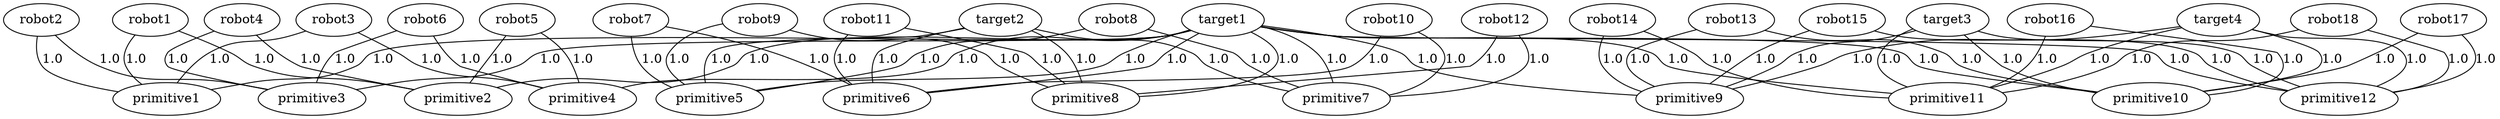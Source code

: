 strict graph {
	graph [bb="0,0,0,0"];
	node [label="\N"];
	robot1	 [pos="-1275.000000,75.000000)"];
	primitive1	 [pos="-825.000000,0.000000)"];
	robot1 -- primitive1	 [label=1.0,
		weight=1.0];
	primitive2	 [pos="-675.000000,0.000000)"];
	robot1 -- primitive2	 [label=1.0,
		weight=1.0];
	robot2	 [pos="-1125.000000,75.000000)"];
	robot2 -- primitive1	 [label=1.0,
		weight=1.0];
	primitive3	 [pos="-525.000000,0.000000)"];
	robot2 -- primitive3	 [label=1.0,
		weight=1.0];
	robot3	 [pos="-975.000000,75.000000)"];
	robot3 -- primitive1	 [label=1.0,
		weight=1.0];
	primitive4	 [pos="-375.000000,0.000000)"];
	robot3 -- primitive4	 [label=1.0,
		weight=1.0];
	robot4	 [pos="-825.000000,75.000000)"];
	robot4 -- primitive2	 [label=1.0,
		weight=1.0];
	robot4 -- primitive3	 [label=1.0,
		weight=1.0];
	robot5	 [pos="-675.000000,75.000000)"];
	robot5 -- primitive2	 [label=1.0,
		weight=1.0];
	robot5 -- primitive4	 [label=1.0,
		weight=1.0];
	robot6	 [pos="-525.000000,75.000000)"];
	robot6 -- primitive3	 [label=1.0,
		weight=1.0];
	robot6 -- primitive4	 [label=1.0,
		weight=1.0];
	robot7	 [pos="-375.000000,75.000000)"];
	primitive5	 [pos="-225.000000,0.000000)"];
	robot7 -- primitive5	 [label=1.0,
		weight=1.0];
	primitive6	 [pos="-75.000000,0.000000)"];
	robot7 -- primitive6	 [label=1.0,
		weight=1.0];
	robot8	 [pos="-225.000000,75.000000)"];
	robot8 -- primitive5	 [label=1.0,
		weight=1.0];
	primitive7	 [pos="75.000000,0.000000)"];
	robot8 -- primitive7	 [label=1.0,
		weight=1.0];
	robot9	 [pos="-75.000000,75.000000)"];
	robot9 -- primitive5	 [label=1.0,
		weight=1.0];
	primitive8	 [pos="225.000000,0.000000)"];
	robot9 -- primitive8	 [label=1.0,
		weight=1.0];
	robot10	 [pos="75.000000,75.000000)"];
	robot10 -- primitive6	 [label=1.0,
		weight=1.0];
	robot10 -- primitive7	 [label=1.0,
		weight=1.0];
	robot11	 [pos="225.000000,75.000000)"];
	robot11 -- primitive6	 [label=1.0,
		weight=1.0];
	robot11 -- primitive8	 [label=1.0,
		weight=1.0];
	robot12	 [pos="375.000000,75.000000)"];
	robot12 -- primitive7	 [label=1.0,
		weight=1.0];
	robot12 -- primitive8	 [label=1.0,
		weight=1.0];
	robot13	 [pos="525.000000,75.000000)"];
	primitive9	 [pos="375.000000,0.000000)"];
	robot13 -- primitive9	 [label=1.0,
		weight=1.0];
	primitive10	 [pos="525.000000,0.000000)"];
	robot13 -- primitive10	 [label=1.0,
		weight=1.0];
	robot14	 [pos="675.000000,75.000000)"];
	robot14 -- primitive9	 [label=1.0,
		weight=1.0];
	primitive11	 [pos="675.000000,0.000000)"];
	robot14 -- primitive11	 [label=1.0,
		weight=1.0];
	robot15	 [pos="825.000000,75.000000)"];
	robot15 -- primitive9	 [label=1.0,
		weight=1.0];
	primitive12	 [pos="825.000000,0.000000)"];
	robot15 -- primitive12	 [label=1.0,
		weight=1.0];
	robot16	 [pos="975.000000,75.000000)"];
	robot16 -- primitive10	 [label=1.0,
		weight=1.0];
	robot16 -- primitive11	 [label=1.0,
		weight=1.0];
	robot17	 [pos="1125.000000,75.000000)"];
	robot17 -- primitive10	 [label=1.0,
		weight=1.0];
	robot17 -- primitive12	 [label=1.0,
		weight=1.0];
	robot18	 [pos="1275.000000,75.000000)"];
	robot18 -- primitive11	 [label=1.0,
		weight=1.0];
	robot18 -- primitive12	 [label=1.0,
		weight=1.0];
	target1	 [pos="-225.000000,-75.000000)"];
	target1 -- primitive1	 [label=1.0,
		weight=1.0];
	target1 -- primitive2	 [label=1.0,
		weight=1.0];
	target1 -- primitive3	 [label=1.0,
		weight=1.0];
	target1 -- primitive4	 [label=1.0,
		weight=1.0];
	target1 -- primitive5	 [label=1.0,
		weight=1.0];
	target1 -- primitive6	 [label=1.0,
		weight=1.0];
	target1 -- primitive7	 [label=1.0,
		weight=1.0];
	target1 -- primitive8	 [label=1.0,
		weight=1.0];
	target1 -- primitive9	 [label=1.0,
		weight=1.0];
	target1 -- primitive10	 [label=1.0,
		weight=1.0];
	target1 -- primitive11	 [label=1.0,
		weight=1.0];
	target1 -- primitive12	 [label=1.0,
		weight=1.0];
	target2	 [pos="-75.000000,-75.000000)"];
	target2 -- primitive5	 [label=1.0,
		weight=1.0];
	target2 -- primitive6	 [label=1.0,
		weight=1.0];
	target2 -- primitive7	 [label=1.0,
		weight=1.0];
	target2 -- primitive8	 [label=1.0,
		weight=1.0];
	target3	 [pos="75.000000,-75.000000)"];
	target3 -- primitive9	 [label=1.0,
		weight=1.0];
	target3 -- primitive10	 [label=1.0,
		weight=1.0];
	target3 -- primitive11	 [label=1.0,
		weight=1.0];
	target3 -- primitive12	 [label=1.0,
		weight=1.0];
	target4	 [pos="225.000000,-75.000000)"];
	target4 -- primitive9	 [label=1.0,
		weight=1.0];
	target4 -- primitive10	 [label=1.0,
		weight=1.0];
	target4 -- primitive11	 [label=1.0,
		weight=1.0];
	target4 -- primitive12	 [label=1.0,
		weight=1.0];
}
